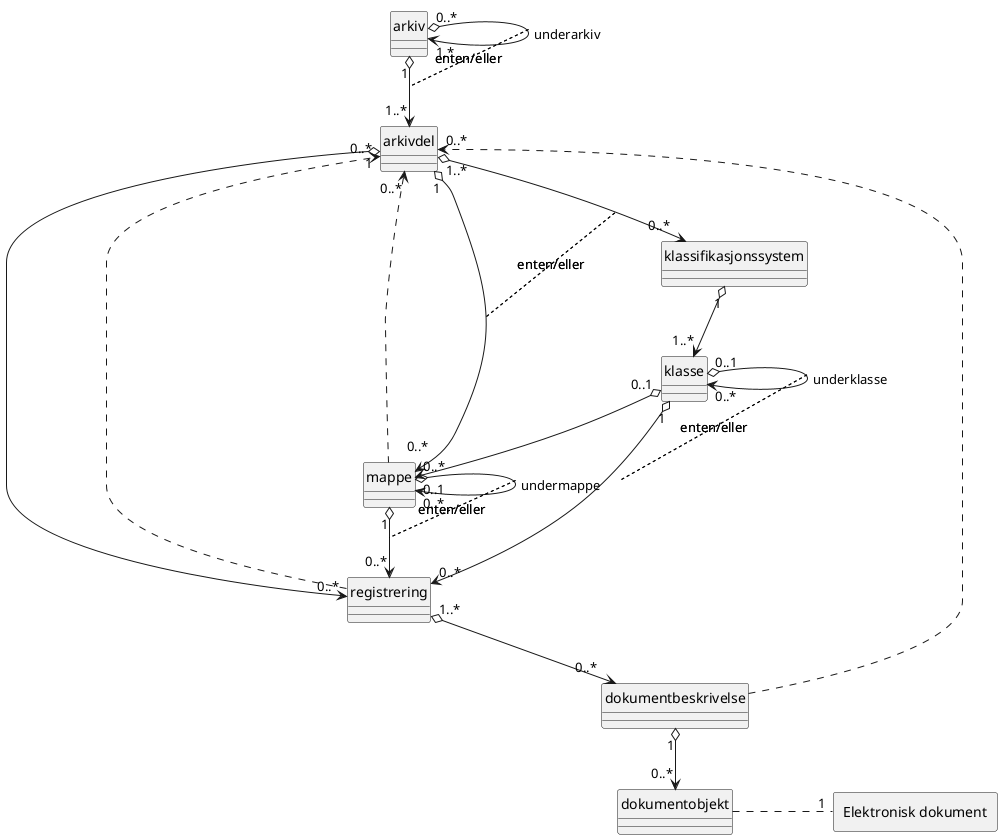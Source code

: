 ' FIXME missing constraints 'enten/eller'
@startuml
scale max 4096 width
skinparam nodesep 100
allowmixing
hide circle

class arkiv
class arkivdel
class klassifikasjonssystem
class klasse
class mappe
class registrering
class dokumentbeskrivelse
class dokumentobjekt
rectangle "Elektronisk dokument"

arkivdel "0..*" <.. mappe

arkiv "1" o--> "1..*" arkivdel
arkiv "0..*" o-> "1.*" arkiv : underarkiv
constraint on links: enten/eller

arkivdel "1..*" o--> "0..*" klassifikasjonssystem
arkivdel "1" o--> "0..*" mappe
constraint on links: enten/eller

klassifikasjonssystem "1" o--> "1..*" klasse
klasse "0..1" o--> "0..*" mappe

klasse "0..1" o-> "0..*" klasse : underklasse
klasse "1" o-> "0..*" registrering
constraint on links: enten/eller

mappe "1" o--> "0..*" registrering
mappe "0..1" o-> "0..*" mappe : undermappe
constraint on links: enten/eller

arkivdel "1" o--> "0..*" registrering
registrering "1..*" o--> "0..*" dokumentbeskrivelse
registrering .> "0..*" arkivdel
dokumentbeskrivelse "1" o--> "0..*" dokumentobjekt
dokumentbeskrivelse .> "0..*" arkivdel
dokumentobjekt . "1" "Elektronisk dokument"
@enduml
